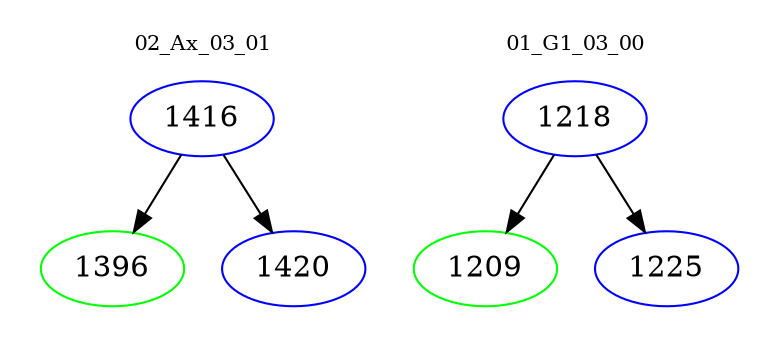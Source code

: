 digraph{
subgraph cluster_0 {
color = white
label = "02_Ax_03_01";
fontsize=10;
T0_1416 [label="1416", color="blue"]
T0_1416 -> T0_1396 [color="black"]
T0_1396 [label="1396", color="green"]
T0_1416 -> T0_1420 [color="black"]
T0_1420 [label="1420", color="blue"]
}
subgraph cluster_1 {
color = white
label = "01_G1_03_00";
fontsize=10;
T1_1218 [label="1218", color="blue"]
T1_1218 -> T1_1209 [color="black"]
T1_1209 [label="1209", color="green"]
T1_1218 -> T1_1225 [color="black"]
T1_1225 [label="1225", color="blue"]
}
}
